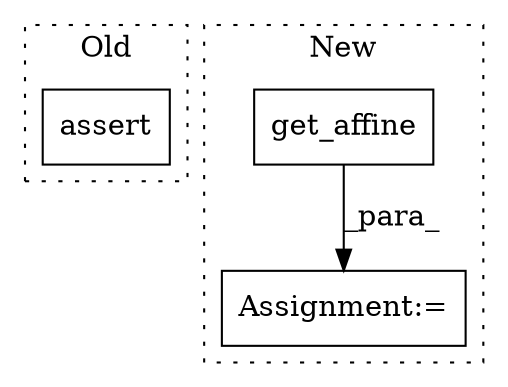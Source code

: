 digraph G {
subgraph cluster0 {
1 [label="assert" a="32" s="4759,4825" l="19,1" shape="box"];
label = "Old";
style="dotted";
}
subgraph cluster1 {
2 [label="get_affine" a="32" s="4847,4859" l="11,1" shape="box"];
3 [label="Assignment:=" a="7" s="4829" l="1" shape="box"];
label = "New";
style="dotted";
}
2 -> 3 [label="_para_"];
}